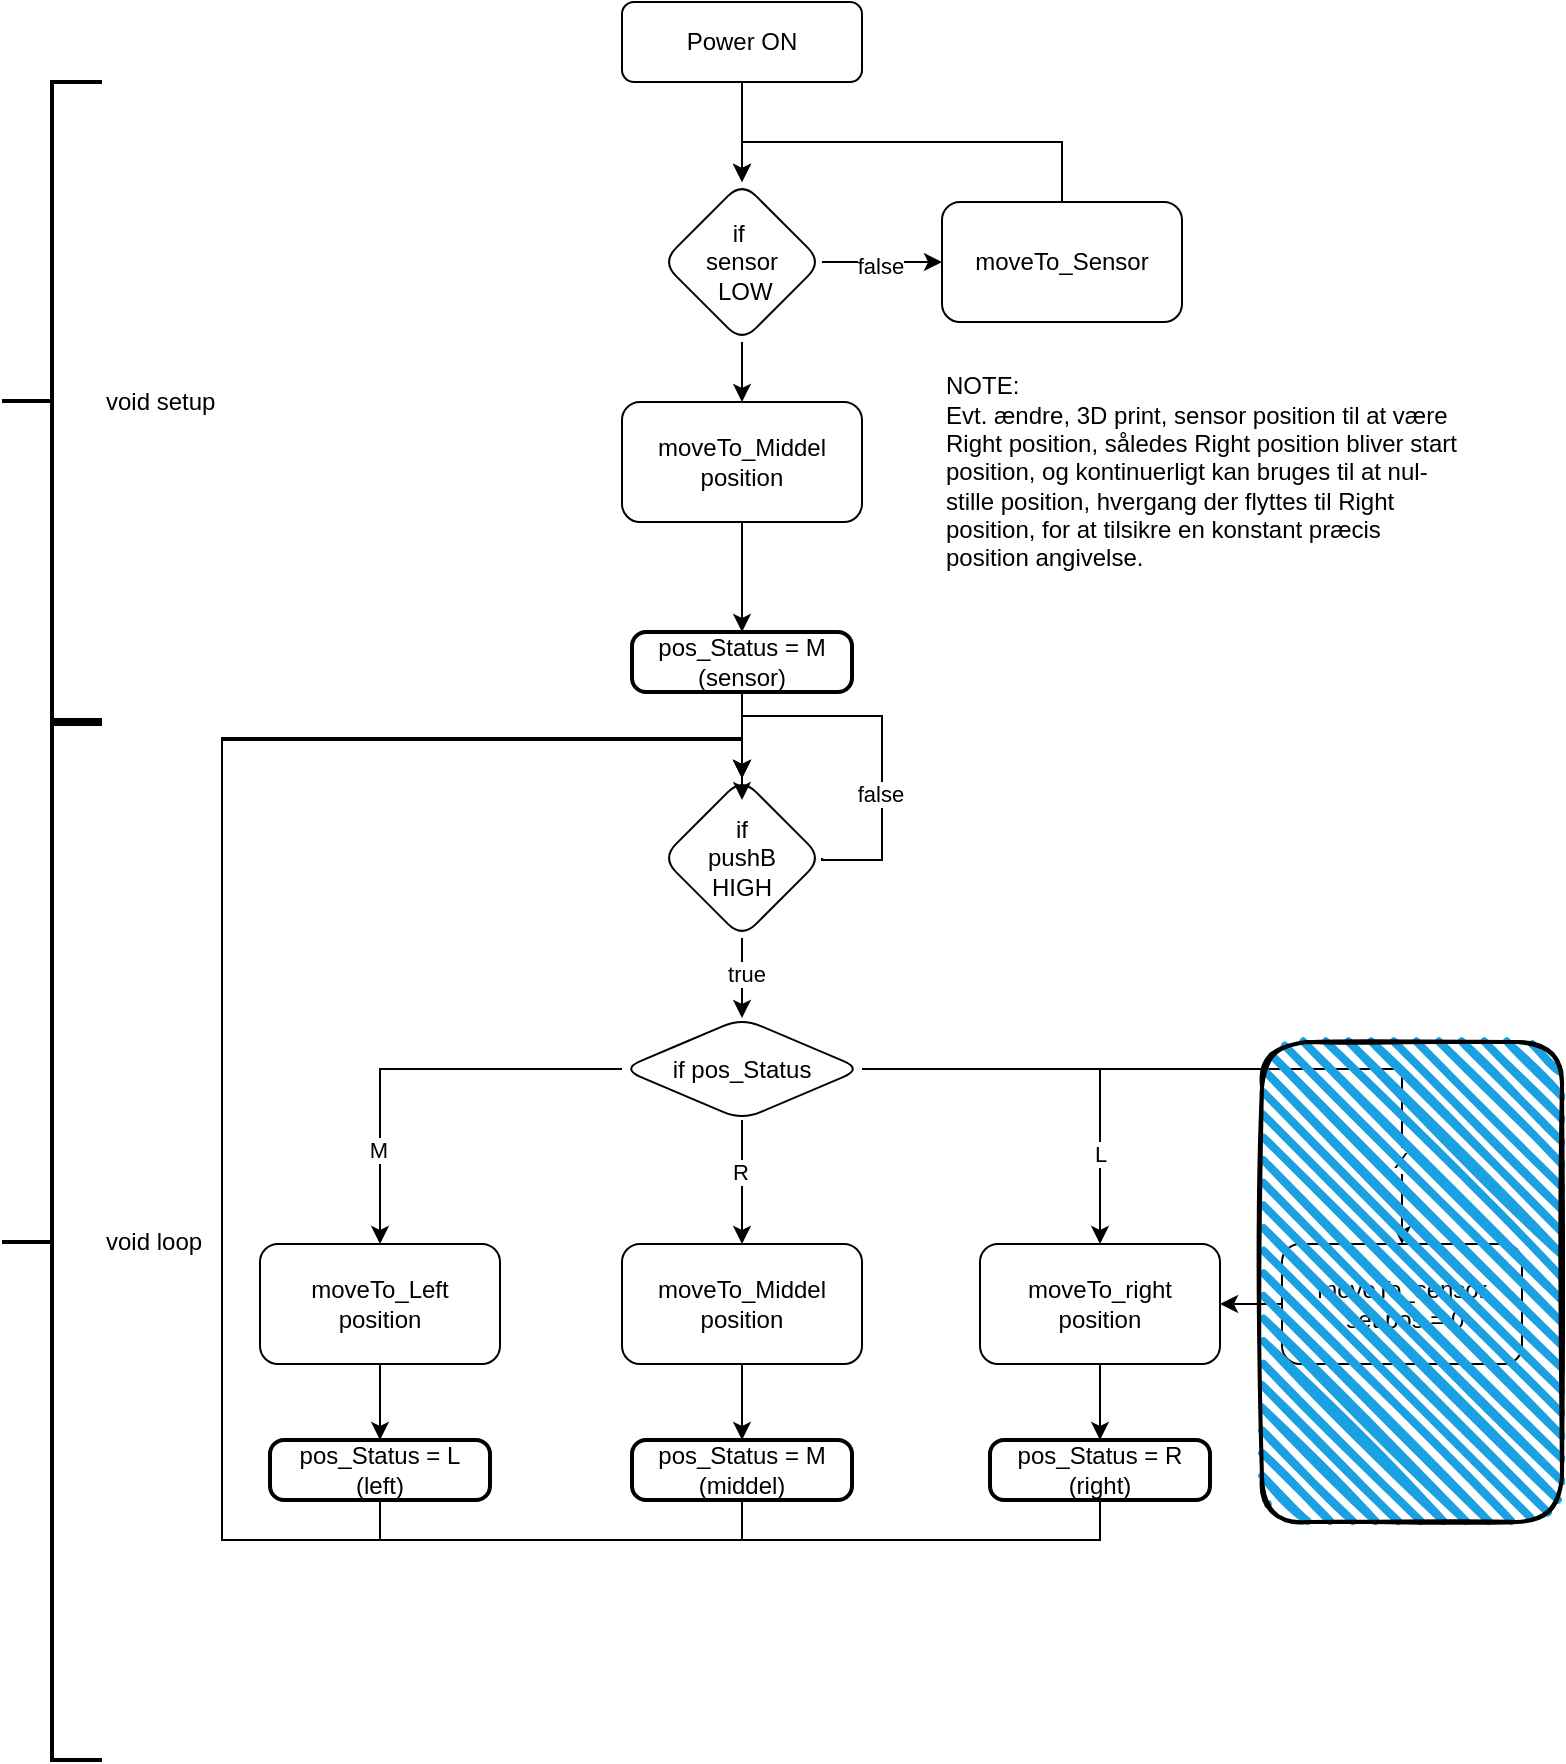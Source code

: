 <mxfile version="24.5.3" type="device">
  <diagram id="C5RBs43oDa-KdzZeNtuy" name="Page-1">
    <mxGraphModel dx="1562" dy="950" grid="1" gridSize="10" guides="1" tooltips="1" connect="1" arrows="1" fold="1" page="1" pageScale="1" pageWidth="827" pageHeight="1169" math="0" shadow="0">
      <root>
        <mxCell id="WIyWlLk6GJQsqaUBKTNV-0" />
        <mxCell id="WIyWlLk6GJQsqaUBKTNV-1" parent="WIyWlLk6GJQsqaUBKTNV-0" />
        <mxCell id="cpGSj3DXF7jI00ExBcyv-5" value="" style="edgeStyle=orthogonalEdgeStyle;rounded=0;orthogonalLoop=1;jettySize=auto;html=1;" parent="WIyWlLk6GJQsqaUBKTNV-1" source="WIyWlLk6GJQsqaUBKTNV-3" target="cpGSj3DXF7jI00ExBcyv-4" edge="1">
          <mxGeometry relative="1" as="geometry" />
        </mxCell>
        <mxCell id="WIyWlLk6GJQsqaUBKTNV-3" value="Power ON" style="rounded=1;whiteSpace=wrap;html=1;fontSize=12;glass=0;strokeWidth=1;shadow=0;" parent="WIyWlLk6GJQsqaUBKTNV-1" vertex="1">
          <mxGeometry x="340" y="80" width="120" height="40" as="geometry" />
        </mxCell>
        <mxCell id="cpGSj3DXF7jI00ExBcyv-9" value="" style="edgeStyle=orthogonalEdgeStyle;rounded=0;orthogonalLoop=1;jettySize=auto;html=1;" parent="WIyWlLk6GJQsqaUBKTNV-1" source="cpGSj3DXF7jI00ExBcyv-4" target="cpGSj3DXF7jI00ExBcyv-8" edge="1">
          <mxGeometry relative="1" as="geometry" />
        </mxCell>
        <mxCell id="cpGSj3DXF7jI00ExBcyv-13" value="false" style="edgeLabel;html=1;align=center;verticalAlign=middle;resizable=0;points=[];" parent="cpGSj3DXF7jI00ExBcyv-9" vertex="1" connectable="0">
          <mxGeometry x="-0.058" y="-2" relative="1" as="geometry">
            <mxPoint as="offset" />
          </mxGeometry>
        </mxCell>
        <mxCell id="36DgQ8zGvGKISWCYytIL-2" style="edgeStyle=orthogonalEdgeStyle;rounded=0;orthogonalLoop=1;jettySize=auto;html=1;exitX=0.5;exitY=1;exitDx=0;exitDy=0;entryX=0.5;entryY=0;entryDx=0;entryDy=0;" edge="1" parent="WIyWlLk6GJQsqaUBKTNV-1" source="cpGSj3DXF7jI00ExBcyv-4" target="36DgQ8zGvGKISWCYytIL-1">
          <mxGeometry relative="1" as="geometry" />
        </mxCell>
        <mxCell id="cpGSj3DXF7jI00ExBcyv-4" value="if&amp;nbsp;&lt;div&gt;sensor&lt;div&gt;&amp;nbsp;LOW&lt;/div&gt;&lt;/div&gt;" style="rhombus;whiteSpace=wrap;html=1;rounded=1;glass=0;strokeWidth=1;shadow=0;" parent="WIyWlLk6GJQsqaUBKTNV-1" vertex="1">
          <mxGeometry x="360" y="170" width="80" height="80" as="geometry" />
        </mxCell>
        <mxCell id="cpGSj3DXF7jI00ExBcyv-18" style="edgeStyle=orthogonalEdgeStyle;rounded=0;orthogonalLoop=1;jettySize=auto;html=1;exitX=0.5;exitY=0;exitDx=0;exitDy=0;entryX=0.5;entryY=0;entryDx=0;entryDy=0;" parent="WIyWlLk6GJQsqaUBKTNV-1" source="cpGSj3DXF7jI00ExBcyv-8" target="cpGSj3DXF7jI00ExBcyv-4" edge="1">
          <mxGeometry relative="1" as="geometry">
            <Array as="points">
              <mxPoint x="560" y="150" />
              <mxPoint x="400" y="150" />
            </Array>
          </mxGeometry>
        </mxCell>
        <mxCell id="cpGSj3DXF7jI00ExBcyv-8" value="moveTo_Sensor" style="whiteSpace=wrap;html=1;rounded=1;glass=0;strokeWidth=1;shadow=0;" parent="WIyWlLk6GJQsqaUBKTNV-1" vertex="1">
          <mxGeometry x="500" y="180" width="120" height="60" as="geometry" />
        </mxCell>
        <mxCell id="awOcrDl4vOSF92woZ6l--6" value="" style="edgeStyle=orthogonalEdgeStyle;rounded=0;orthogonalLoop=1;jettySize=auto;html=1;" parent="WIyWlLk6GJQsqaUBKTNV-1" source="cpGSj3DXF7jI00ExBcyv-15" target="awOcrDl4vOSF92woZ6l--5" edge="1">
          <mxGeometry relative="1" as="geometry" />
        </mxCell>
        <mxCell id="awOcrDl4vOSF92woZ6l--7" value="true" style="edgeLabel;html=1;align=center;verticalAlign=middle;resizable=0;points=[];" parent="awOcrDl4vOSF92woZ6l--6" vertex="1" connectable="0">
          <mxGeometry x="-0.106" y="2" relative="1" as="geometry">
            <mxPoint as="offset" />
          </mxGeometry>
        </mxCell>
        <mxCell id="cpGSj3DXF7jI00ExBcyv-15" value="if&lt;div&gt;pushB&lt;/div&gt;&lt;div&gt;HIGH&lt;/div&gt;" style="rhombus;whiteSpace=wrap;html=1;rounded=1;glass=0;strokeWidth=1;shadow=0;" parent="WIyWlLk6GJQsqaUBKTNV-1" vertex="1">
          <mxGeometry x="360" y="468" width="80" height="80" as="geometry" />
        </mxCell>
        <mxCell id="cpGSj3DXF7jI00ExBcyv-19" style="edgeStyle=orthogonalEdgeStyle;rounded=0;orthogonalLoop=1;jettySize=auto;html=1;exitX=1;exitY=0.5;exitDx=0;exitDy=0;entryX=0.5;entryY=0;entryDx=0;entryDy=0;" parent="WIyWlLk6GJQsqaUBKTNV-1" source="cpGSj3DXF7jI00ExBcyv-15" target="cpGSj3DXF7jI00ExBcyv-15" edge="1">
          <mxGeometry relative="1" as="geometry">
            <Array as="points">
              <mxPoint x="440" y="509" />
              <mxPoint x="470" y="509" />
              <mxPoint x="470" y="437" />
              <mxPoint x="400" y="437" />
            </Array>
            <mxPoint x="460" y="519" as="sourcePoint" />
            <mxPoint x="400" y="469" as="targetPoint" />
          </mxGeometry>
        </mxCell>
        <mxCell id="cpGSj3DXF7jI00ExBcyv-20" value="false" style="edgeLabel;html=1;align=center;verticalAlign=middle;resizable=0;points=[];" parent="cpGSj3DXF7jI00ExBcyv-19" vertex="1" connectable="0">
          <mxGeometry x="-0.369" y="1" relative="1" as="geometry">
            <mxPoint as="offset" />
          </mxGeometry>
        </mxCell>
        <mxCell id="awOcrDl4vOSF92woZ6l--21" style="edgeStyle=orthogonalEdgeStyle;rounded=0;orthogonalLoop=1;jettySize=auto;html=1;exitX=0.5;exitY=1;exitDx=0;exitDy=0;entryX=0.5;entryY=0;entryDx=0;entryDy=0;" parent="WIyWlLk6GJQsqaUBKTNV-1" source="cpGSj3DXF7jI00ExBcyv-21" target="awOcrDl4vOSF92woZ6l--19" edge="1">
          <mxGeometry relative="1" as="geometry" />
        </mxCell>
        <mxCell id="cpGSj3DXF7jI00ExBcyv-21" value="moveTo_Middel&lt;div&gt;position&lt;/div&gt;" style="whiteSpace=wrap;html=1;rounded=1;glass=0;strokeWidth=1;shadow=0;" parent="WIyWlLk6GJQsqaUBKTNV-1" vertex="1">
          <mxGeometry x="340" y="701" width="120" height="60" as="geometry" />
        </mxCell>
        <mxCell id="awOcrDl4vOSF92woZ6l--22" style="edgeStyle=orthogonalEdgeStyle;rounded=0;orthogonalLoop=1;jettySize=auto;html=1;exitX=0.5;exitY=1;exitDx=0;exitDy=0;entryX=0.5;entryY=0;entryDx=0;entryDy=0;" parent="WIyWlLk6GJQsqaUBKTNV-1" source="cpGSj3DXF7jI00ExBcyv-28" target="awOcrDl4vOSF92woZ6l--20" edge="1">
          <mxGeometry relative="1" as="geometry" />
        </mxCell>
        <mxCell id="cpGSj3DXF7jI00ExBcyv-28" value="moveTo_Left&lt;div&gt;position&lt;/div&gt;" style="whiteSpace=wrap;html=1;rounded=1;glass=0;strokeWidth=1;shadow=0;" parent="WIyWlLk6GJQsqaUBKTNV-1" vertex="1">
          <mxGeometry x="159" y="701" width="120" height="60" as="geometry" />
        </mxCell>
        <mxCell id="cpGSj3DXF7jI00ExBcyv-35" value="&lt;div&gt;NOTE:&lt;/div&gt;Evt. ændre, 3D print, sensor position til at være Right position, således Right position bliver start position, og kontinuerligt kan bruges til at nul-stille position, hvergang der flyttes til Right position, for at tilsikre en konstant præcis position angivelse." style="text;html=1;align=left;verticalAlign=middle;whiteSpace=wrap;rounded=0;" parent="WIyWlLk6GJQsqaUBKTNV-1" vertex="1">
          <mxGeometry x="500" y="250" width="260" height="130" as="geometry" />
        </mxCell>
        <mxCell id="awOcrDl4vOSF92woZ6l--2" style="edgeStyle=orthogonalEdgeStyle;rounded=0;orthogonalLoop=1;jettySize=auto;html=1;exitX=0.5;exitY=1;exitDx=0;exitDy=0;entryX=0.5;entryY=0;entryDx=0;entryDy=0;" parent="WIyWlLk6GJQsqaUBKTNV-1" source="awOcrDl4vOSF92woZ6l--1" target="cpGSj3DXF7jI00ExBcyv-15" edge="1">
          <mxGeometry relative="1" as="geometry" />
        </mxCell>
        <mxCell id="awOcrDl4vOSF92woZ6l--1" value="pos_Status = M&lt;div&gt;(sensor)&lt;/div&gt;" style="rounded=1;whiteSpace=wrap;html=1;absoluteArcSize=1;arcSize=14;strokeWidth=2;" parent="WIyWlLk6GJQsqaUBKTNV-1" vertex="1">
          <mxGeometry x="345" y="395" width="110" height="30" as="geometry" />
        </mxCell>
        <mxCell id="awOcrDl4vOSF92woZ6l--3" value="pos_Status = R&lt;div&gt;(right)&lt;/div&gt;" style="rounded=1;whiteSpace=wrap;html=1;absoluteArcSize=1;arcSize=14;strokeWidth=2;" parent="WIyWlLk6GJQsqaUBKTNV-1" vertex="1">
          <mxGeometry x="524" y="799" width="110" height="30" as="geometry" />
        </mxCell>
        <mxCell id="awOcrDl4vOSF92woZ6l--10" style="edgeStyle=orthogonalEdgeStyle;rounded=0;orthogonalLoop=1;jettySize=auto;html=1;exitX=0;exitY=0.5;exitDx=0;exitDy=0;entryX=0.5;entryY=0;entryDx=0;entryDy=0;" parent="WIyWlLk6GJQsqaUBKTNV-1" source="awOcrDl4vOSF92woZ6l--5" target="cpGSj3DXF7jI00ExBcyv-28" edge="1">
          <mxGeometry relative="1" as="geometry" />
        </mxCell>
        <mxCell id="awOcrDl4vOSF92woZ6l--16" value="M" style="edgeLabel;html=1;align=center;verticalAlign=middle;resizable=0;points=[];" parent="awOcrDl4vOSF92woZ6l--10" vertex="1" connectable="0">
          <mxGeometry x="0.551" y="-1" relative="1" as="geometry">
            <mxPoint as="offset" />
          </mxGeometry>
        </mxCell>
        <mxCell id="awOcrDl4vOSF92woZ6l--11" style="edgeStyle=orthogonalEdgeStyle;rounded=0;orthogonalLoop=1;jettySize=auto;html=1;exitX=0.5;exitY=1;exitDx=0;exitDy=0;entryX=0.5;entryY=0;entryDx=0;entryDy=0;" parent="WIyWlLk6GJQsqaUBKTNV-1" source="awOcrDl4vOSF92woZ6l--5" target="cpGSj3DXF7jI00ExBcyv-21" edge="1">
          <mxGeometry relative="1" as="geometry" />
        </mxCell>
        <mxCell id="awOcrDl4vOSF92woZ6l--15" value="R" style="edgeLabel;html=1;align=center;verticalAlign=middle;resizable=0;points=[];" parent="awOcrDl4vOSF92woZ6l--11" vertex="1" connectable="0">
          <mxGeometry x="-0.155" y="-1" relative="1" as="geometry">
            <mxPoint as="offset" />
          </mxGeometry>
        </mxCell>
        <mxCell id="awOcrDl4vOSF92woZ6l--12" style="edgeStyle=orthogonalEdgeStyle;rounded=0;orthogonalLoop=1;jettySize=auto;html=1;exitX=1;exitY=0.5;exitDx=0;exitDy=0;entryX=0.5;entryY=0;entryDx=0;entryDy=0;" parent="WIyWlLk6GJQsqaUBKTNV-1" source="awOcrDl4vOSF92woZ6l--5" target="awOcrDl4vOSF92woZ6l--9" edge="1">
          <mxGeometry relative="1" as="geometry" />
        </mxCell>
        <mxCell id="awOcrDl4vOSF92woZ6l--33" value="L" style="edgeLabel;html=1;align=center;verticalAlign=middle;resizable=0;points=[];" parent="awOcrDl4vOSF92woZ6l--12" vertex="1" connectable="0">
          <mxGeometry x="0.559" relative="1" as="geometry">
            <mxPoint as="offset" />
          </mxGeometry>
        </mxCell>
        <mxCell id="awOcrDl4vOSF92woZ6l--32" style="edgeStyle=orthogonalEdgeStyle;rounded=0;orthogonalLoop=1;jettySize=auto;html=1;exitX=1;exitY=0.5;exitDx=0;exitDy=0;entryX=0.5;entryY=0;entryDx=0;entryDy=0;" parent="WIyWlLk6GJQsqaUBKTNV-1" source="awOcrDl4vOSF92woZ6l--5" target="awOcrDl4vOSF92woZ6l--30" edge="1">
          <mxGeometry relative="1" as="geometry" />
        </mxCell>
        <mxCell id="awOcrDl4vOSF92woZ6l--36" value="X" style="edgeLabel;html=1;align=center;verticalAlign=middle;resizable=0;points=[];" parent="awOcrDl4vOSF92woZ6l--32" vertex="1" connectable="0">
          <mxGeometry x="0.761" y="-1" relative="1" as="geometry">
            <mxPoint as="offset" />
          </mxGeometry>
        </mxCell>
        <mxCell id="awOcrDl4vOSF92woZ6l--5" value="if pos_Status" style="rhombus;whiteSpace=wrap;html=1;rounded=1;glass=0;strokeWidth=1;shadow=0;" parent="WIyWlLk6GJQsqaUBKTNV-1" vertex="1">
          <mxGeometry x="340" y="588" width="120" height="51" as="geometry" />
        </mxCell>
        <mxCell id="awOcrDl4vOSF92woZ6l--18" style="edgeStyle=orthogonalEdgeStyle;rounded=0;orthogonalLoop=1;jettySize=auto;html=1;exitX=0.5;exitY=1;exitDx=0;exitDy=0;entryX=0.5;entryY=0;entryDx=0;entryDy=0;" parent="WIyWlLk6GJQsqaUBKTNV-1" source="awOcrDl4vOSF92woZ6l--9" target="awOcrDl4vOSF92woZ6l--3" edge="1">
          <mxGeometry relative="1" as="geometry" />
        </mxCell>
        <mxCell id="awOcrDl4vOSF92woZ6l--9" value="moveTo_right&lt;div&gt;position&lt;/div&gt;" style="whiteSpace=wrap;html=1;rounded=1;glass=0;strokeWidth=1;shadow=0;" parent="WIyWlLk6GJQsqaUBKTNV-1" vertex="1">
          <mxGeometry x="519" y="701" width="120" height="60" as="geometry" />
        </mxCell>
        <mxCell id="awOcrDl4vOSF92woZ6l--26" style="edgeStyle=orthogonalEdgeStyle;rounded=0;orthogonalLoop=1;jettySize=auto;html=1;exitX=0.5;exitY=1;exitDx=0;exitDy=0;entryX=0.5;entryY=0;entryDx=0;entryDy=0;" parent="WIyWlLk6GJQsqaUBKTNV-1" source="awOcrDl4vOSF92woZ6l--19" target="cpGSj3DXF7jI00ExBcyv-15" edge="1">
          <mxGeometry relative="1" as="geometry">
            <Array as="points">
              <mxPoint x="400" y="849" />
              <mxPoint x="140" y="849" />
              <mxPoint x="140" y="448" />
              <mxPoint x="400" y="448" />
            </Array>
          </mxGeometry>
        </mxCell>
        <mxCell id="awOcrDl4vOSF92woZ6l--19" value="pos_Status = M&lt;div&gt;(middel)&lt;/div&gt;" style="rounded=1;whiteSpace=wrap;html=1;absoluteArcSize=1;arcSize=14;strokeWidth=2;" parent="WIyWlLk6GJQsqaUBKTNV-1" vertex="1">
          <mxGeometry x="345" y="799" width="110" height="30" as="geometry" />
        </mxCell>
        <mxCell id="awOcrDl4vOSF92woZ6l--25" style="edgeStyle=orthogonalEdgeStyle;rounded=0;orthogonalLoop=1;jettySize=auto;html=1;exitX=0.5;exitY=1;exitDx=0;exitDy=0;entryX=0.5;entryY=0;entryDx=0;entryDy=0;" parent="WIyWlLk6GJQsqaUBKTNV-1" source="awOcrDl4vOSF92woZ6l--20" target="cpGSj3DXF7jI00ExBcyv-15" edge="1">
          <mxGeometry relative="1" as="geometry">
            <mxPoint x="140" y="459" as="targetPoint" />
            <Array as="points">
              <mxPoint x="219" y="849" />
              <mxPoint x="140" y="849" />
              <mxPoint x="140" y="448" />
              <mxPoint x="400" y="448" />
            </Array>
          </mxGeometry>
        </mxCell>
        <mxCell id="awOcrDl4vOSF92woZ6l--20" value="pos_Status = L&lt;div&gt;(left)&lt;/div&gt;" style="rounded=1;whiteSpace=wrap;html=1;absoluteArcSize=1;arcSize=14;strokeWidth=2;" parent="WIyWlLk6GJQsqaUBKTNV-1" vertex="1">
          <mxGeometry x="164" y="799" width="110" height="30" as="geometry" />
        </mxCell>
        <mxCell id="awOcrDl4vOSF92woZ6l--23" value="void setup" style="strokeWidth=2;html=1;shape=mxgraph.flowchart.annotation_2;align=left;labelPosition=right;pointerEvents=1;" parent="WIyWlLk6GJQsqaUBKTNV-1" vertex="1">
          <mxGeometry x="30" y="120" width="50" height="319" as="geometry" />
        </mxCell>
        <mxCell id="awOcrDl4vOSF92woZ6l--24" value="void loop" style="strokeWidth=2;html=1;shape=mxgraph.flowchart.annotation_2;align=left;labelPosition=right;pointerEvents=1;" parent="WIyWlLk6GJQsqaUBKTNV-1" vertex="1">
          <mxGeometry x="30" y="441" width="50" height="518" as="geometry" />
        </mxCell>
        <mxCell id="awOcrDl4vOSF92woZ6l--27" style="edgeStyle=orthogonalEdgeStyle;rounded=0;orthogonalLoop=1;jettySize=auto;html=1;exitX=0.5;exitY=1;exitDx=0;exitDy=0;entryX=0.5;entryY=0.138;entryDx=0;entryDy=0;entryPerimeter=0;" parent="WIyWlLk6GJQsqaUBKTNV-1" source="awOcrDl4vOSF92woZ6l--3" target="cpGSj3DXF7jI00ExBcyv-15" edge="1">
          <mxGeometry relative="1" as="geometry">
            <Array as="points">
              <mxPoint x="579" y="849" />
              <mxPoint x="140" y="849" />
              <mxPoint x="140" y="449" />
              <mxPoint x="400" y="449" />
            </Array>
          </mxGeometry>
        </mxCell>
        <mxCell id="awOcrDl4vOSF92woZ6l--40" style="edgeStyle=orthogonalEdgeStyle;rounded=0;orthogonalLoop=1;jettySize=auto;html=1;exitX=0;exitY=0.5;exitDx=0;exitDy=0;entryX=1;entryY=0.5;entryDx=0;entryDy=0;" parent="WIyWlLk6GJQsqaUBKTNV-1" source="awOcrDl4vOSF92woZ6l--30" target="awOcrDl4vOSF92woZ6l--9" edge="1">
          <mxGeometry relative="1" as="geometry" />
        </mxCell>
        <mxCell id="awOcrDl4vOSF92woZ6l--30" value="moveTo_sensor&lt;div&gt;&amp;nbsp;set pos = 0&lt;/div&gt;" style="whiteSpace=wrap;html=1;rounded=1;glass=0;strokeWidth=1;shadow=0;" parent="WIyWlLk6GJQsqaUBKTNV-1" vertex="1">
          <mxGeometry x="670" y="701" width="120" height="60" as="geometry" />
        </mxCell>
        <mxCell id="36DgQ8zGvGKISWCYytIL-3" style="edgeStyle=orthogonalEdgeStyle;rounded=0;orthogonalLoop=1;jettySize=auto;html=1;exitX=0.5;exitY=1;exitDx=0;exitDy=0;entryX=0.5;entryY=0;entryDx=0;entryDy=0;" edge="1" parent="WIyWlLk6GJQsqaUBKTNV-1" source="36DgQ8zGvGKISWCYytIL-1" target="awOcrDl4vOSF92woZ6l--1">
          <mxGeometry relative="1" as="geometry" />
        </mxCell>
        <mxCell id="36DgQ8zGvGKISWCYytIL-1" value="moveTo_Middel&lt;div&gt;position&lt;/div&gt;" style="whiteSpace=wrap;html=1;rounded=1;glass=0;strokeWidth=1;shadow=0;" vertex="1" parent="WIyWlLk6GJQsqaUBKTNV-1">
          <mxGeometry x="340" y="280" width="120" height="60" as="geometry" />
        </mxCell>
        <mxCell id="36DgQ8zGvGKISWCYytIL-4" value="" style="rounded=1;whiteSpace=wrap;html=1;strokeWidth=2;fillWeight=4;hachureGap=8;hachureAngle=45;fillColor=#1ba1e2;sketch=1;" vertex="1" parent="WIyWlLk6GJQsqaUBKTNV-1">
          <mxGeometry x="660" y="600" width="150" height="240" as="geometry" />
        </mxCell>
      </root>
    </mxGraphModel>
  </diagram>
</mxfile>
